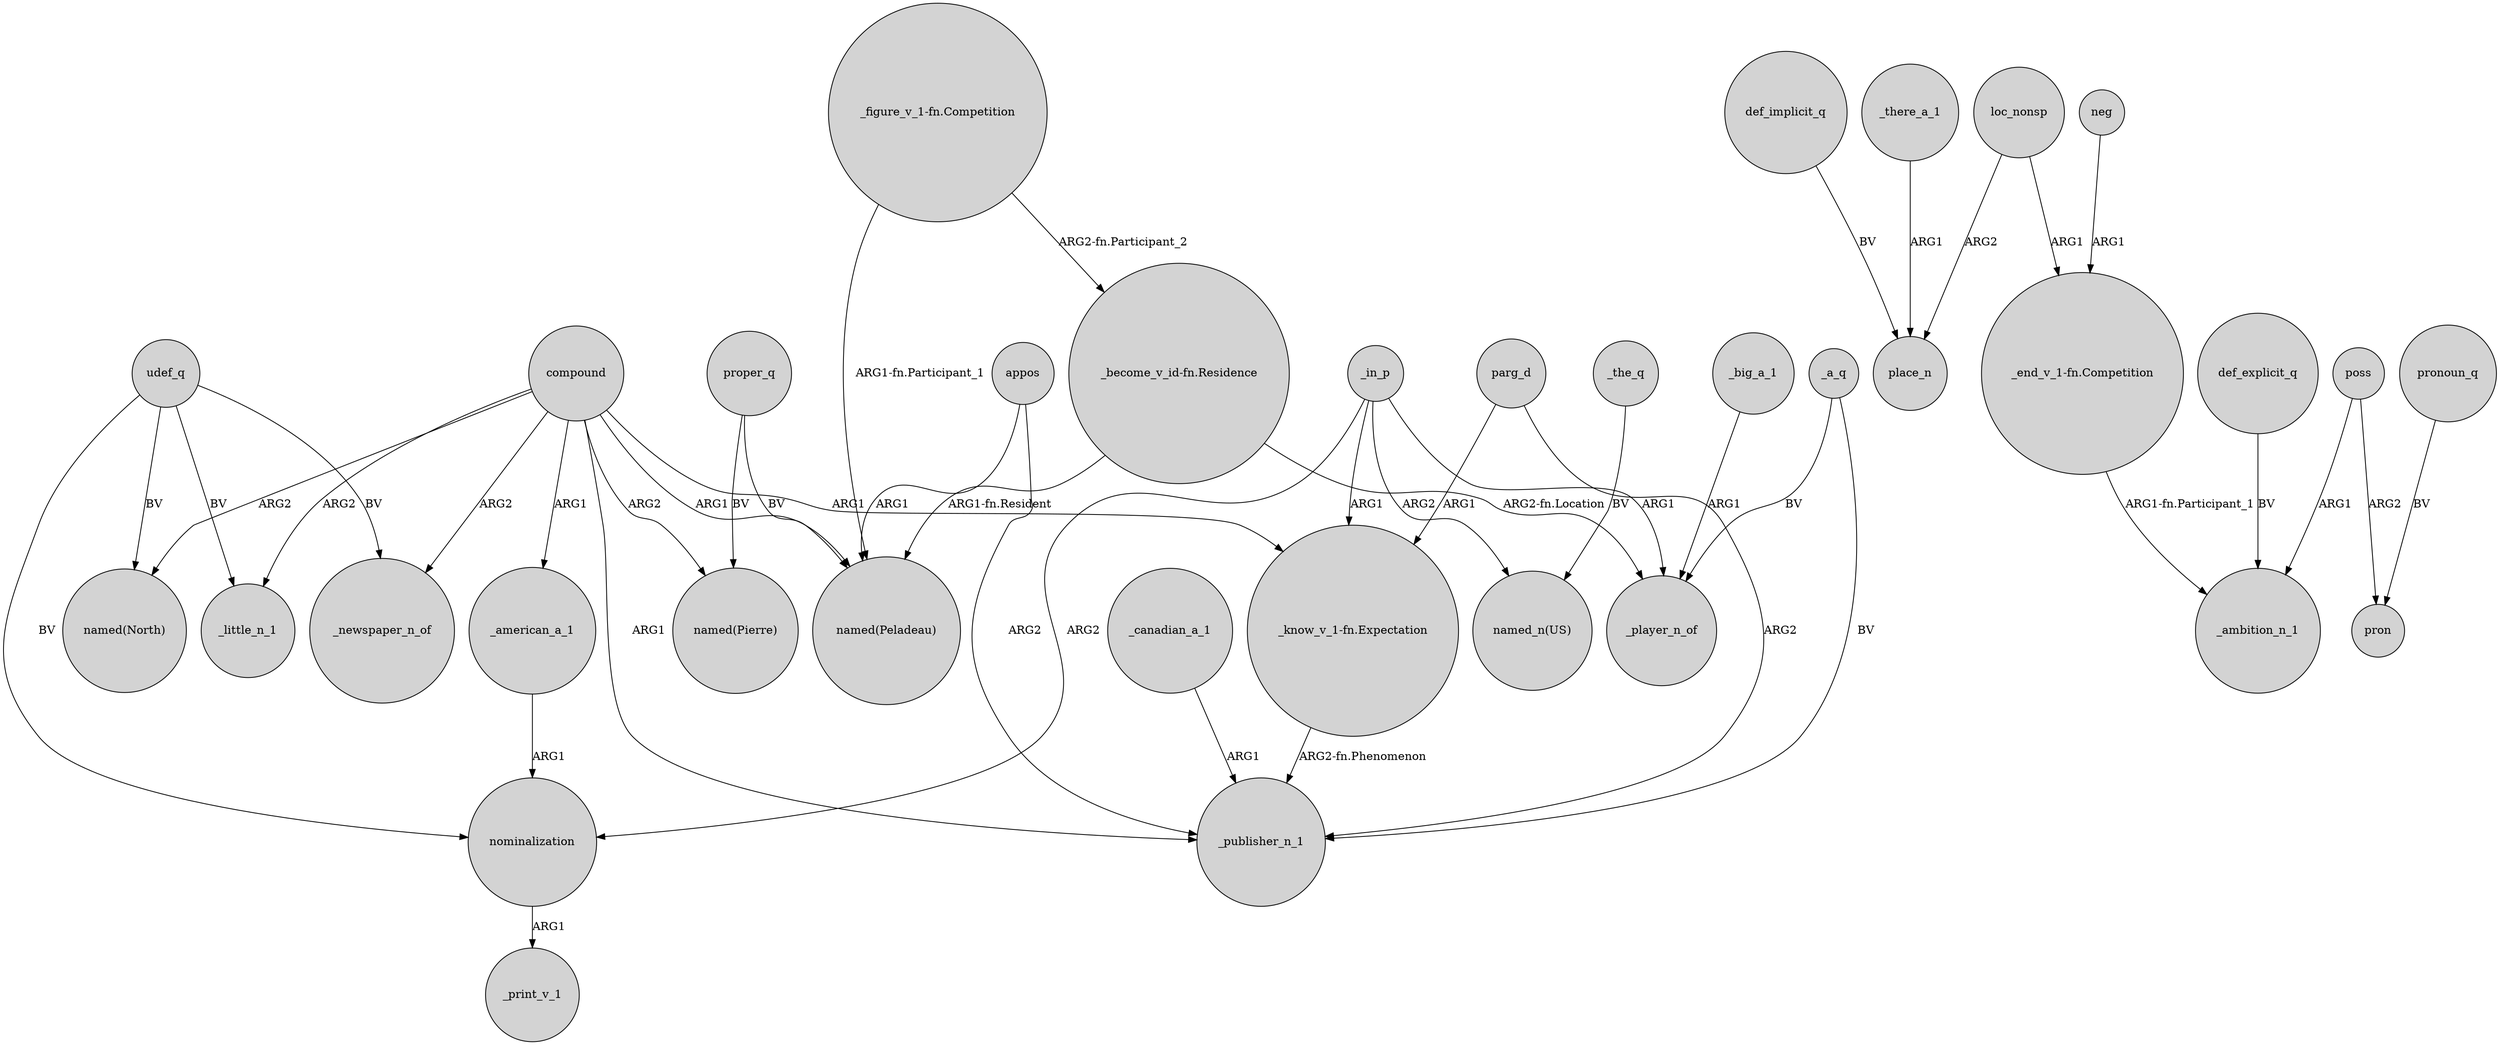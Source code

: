 digraph {
	node [shape=circle style=filled]
	"_figure_v_1-fn.Competition" -> "named(Peladeau)" [label="ARG1-fn.Participant_1"]
	compound -> _publisher_n_1 [label=ARG1]
	nominalization -> _print_v_1 [label=ARG1]
	"_figure_v_1-fn.Competition" -> "_become_v_id-fn.Residence" [label="ARG2-fn.Participant_2"]
	def_implicit_q -> place_n [label=BV]
	_in_p -> "named_n(US)" [label=ARG2]
	_the_q -> "named_n(US)" [label=BV]
	_there_a_1 -> place_n [label=ARG1]
	"_know_v_1-fn.Expectation" -> _publisher_n_1 [label="ARG2-fn.Phenomenon"]
	udef_q -> nominalization [label=BV]
	def_explicit_q -> _ambition_n_1 [label=BV]
	parg_d -> _publisher_n_1 [label=ARG2]
	_a_q -> _player_n_of [label=BV]
	_big_a_1 -> _player_n_of [label=ARG1]
	parg_d -> "_know_v_1-fn.Expectation" [label=ARG1]
	poss -> _ambition_n_1 [label=ARG1]
	neg -> "_end_v_1-fn.Competition" [label=ARG1]
	compound -> "named(Pierre)" [label=ARG2]
	udef_q -> _newspaper_n_of [label=BV]
	_in_p -> "_know_v_1-fn.Expectation" [label=ARG1]
	pronoun_q -> pron [label=BV]
	udef_q -> "named(North)" [label=BV]
	compound -> _newspaper_n_of [label=ARG2]
	poss -> pron [label=ARG2]
	_a_q -> _publisher_n_1 [label=BV]
	compound -> _little_n_1 [label=ARG2]
	compound -> "named(Peladeau)" [label=ARG1]
	compound -> "_know_v_1-fn.Expectation" [label=ARG1]
	appos -> "named(Peladeau)" [label=ARG1]
	_in_p -> _player_n_of [label=ARG1]
	"_end_v_1-fn.Competition" -> _ambition_n_1 [label="ARG1-fn.Participant_1"]
	compound -> _american_a_1 [label=ARG1]
	"_become_v_id-fn.Residence" -> _player_n_of [label="ARG2-fn.Location"]
	proper_q -> "named(Peladeau)" [label=BV]
	_canadian_a_1 -> _publisher_n_1 [label=ARG1]
	loc_nonsp -> "_end_v_1-fn.Competition" [label=ARG1]
	"_become_v_id-fn.Residence" -> "named(Peladeau)" [label="ARG1-fn.Resident"]
	udef_q -> _little_n_1 [label=BV]
	_american_a_1 -> nominalization [label=ARG1]
	loc_nonsp -> place_n [label=ARG2]
	proper_q -> "named(Pierre)" [label=BV]
	compound -> "named(North)" [label=ARG2]
	_in_p -> nominalization [label=ARG2]
	appos -> _publisher_n_1 [label=ARG2]
}
